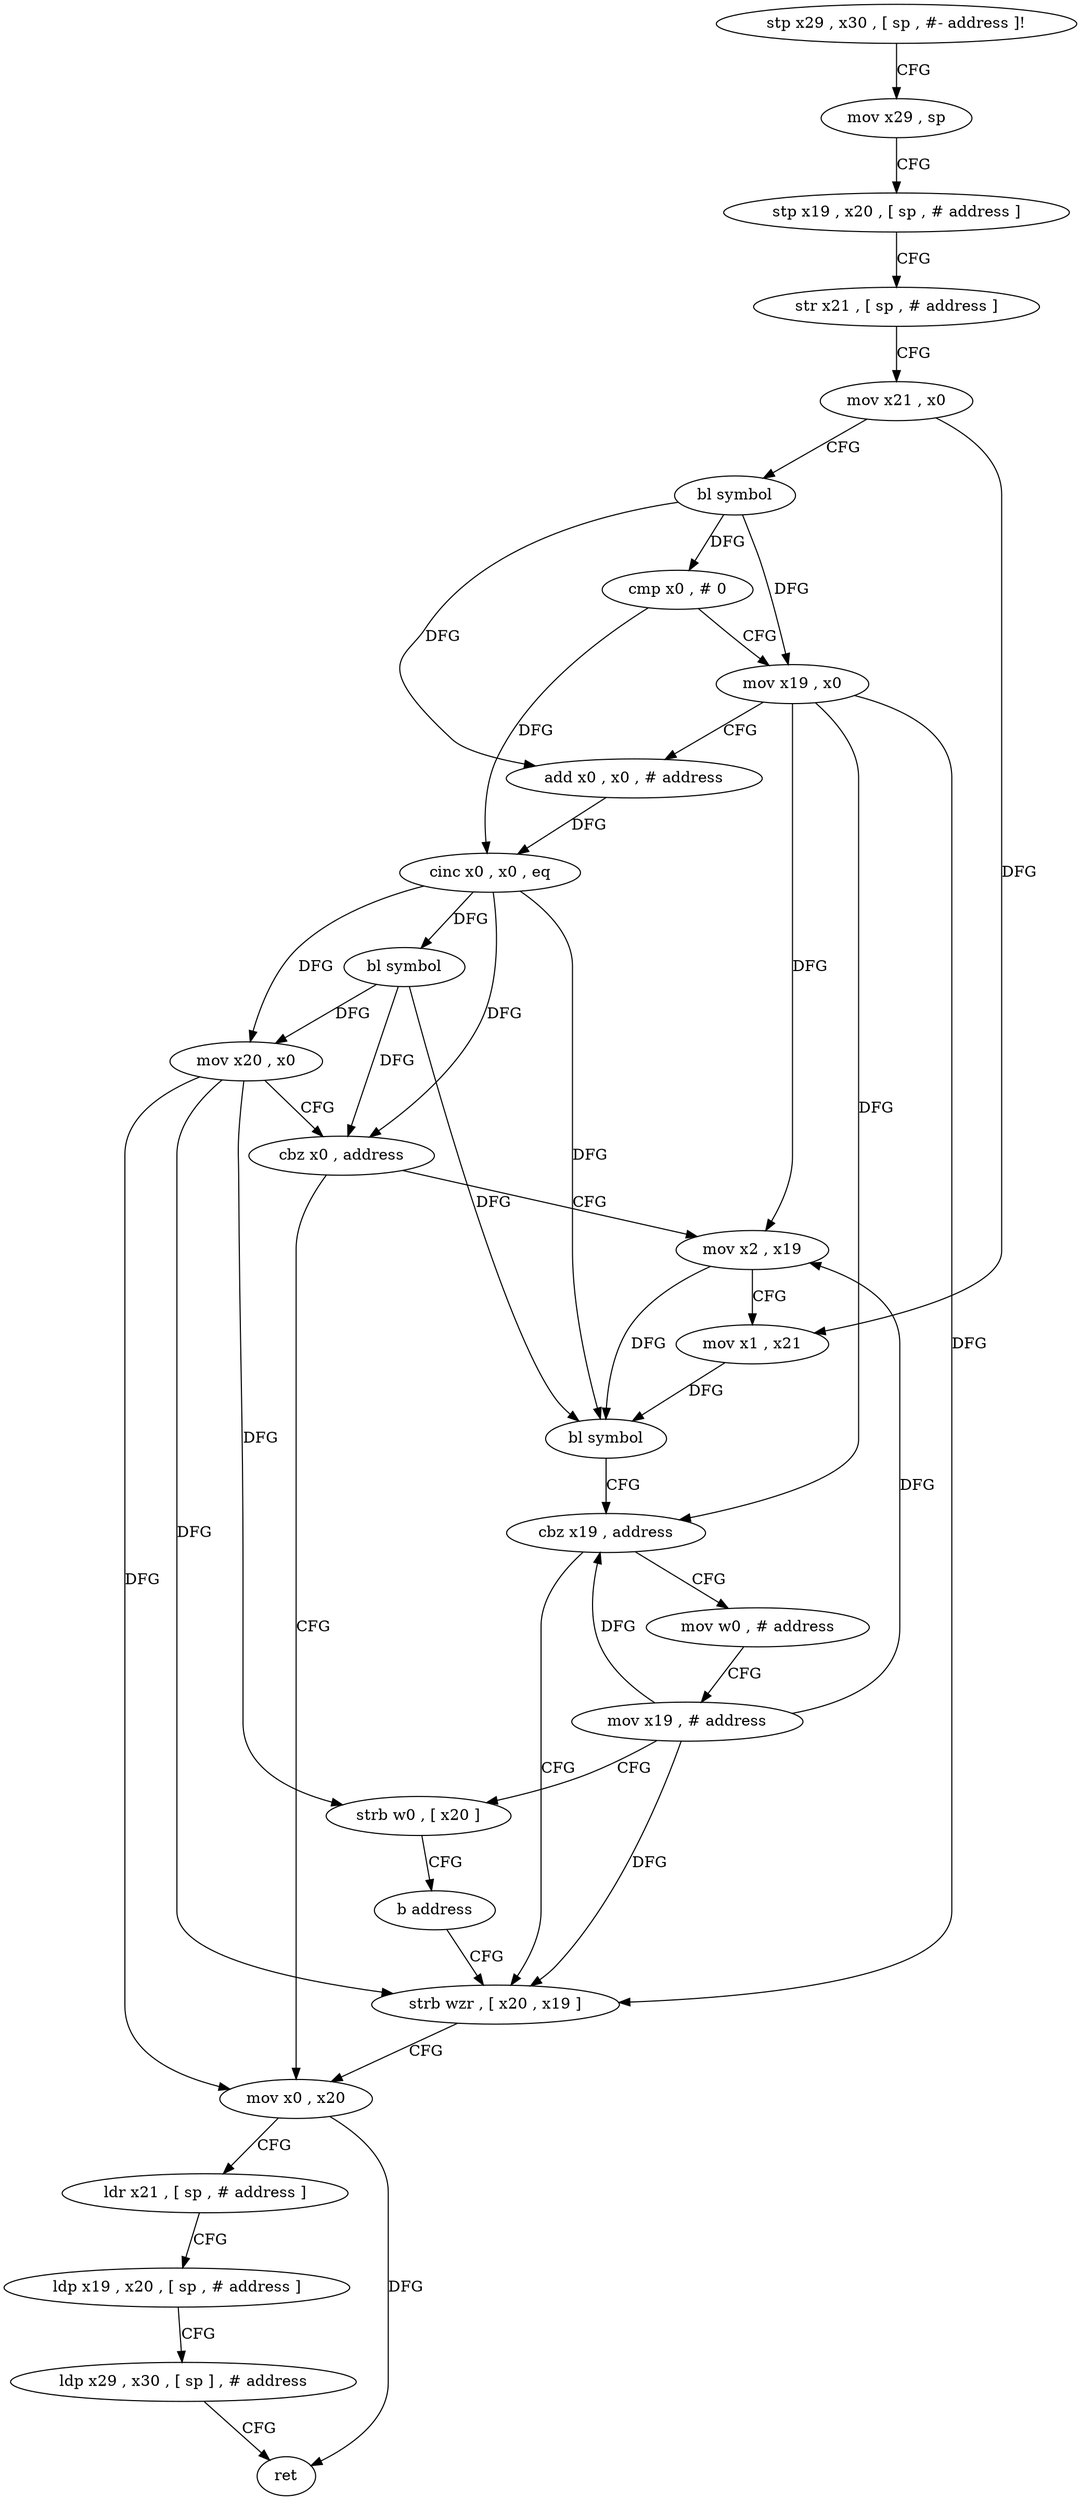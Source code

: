 digraph "func" {
"4271712" [label = "stp x29 , x30 , [ sp , #- address ]!" ]
"4271716" [label = "mov x29 , sp" ]
"4271720" [label = "stp x19 , x20 , [ sp , # address ]" ]
"4271724" [label = "str x21 , [ sp , # address ]" ]
"4271728" [label = "mov x21 , x0" ]
"4271732" [label = "bl symbol" ]
"4271736" [label = "cmp x0 , # 0" ]
"4271740" [label = "mov x19 , x0" ]
"4271744" [label = "add x0 , x0 , # address" ]
"4271748" [label = "cinc x0 , x0 , eq" ]
"4271752" [label = "bl symbol" ]
"4271756" [label = "mov x20 , x0" ]
"4271760" [label = "cbz x0 , address" ]
"4271784" [label = "mov x0 , x20" ]
"4271764" [label = "mov x2 , x19" ]
"4271788" [label = "ldr x21 , [ sp , # address ]" ]
"4271792" [label = "ldp x19 , x20 , [ sp , # address ]" ]
"4271796" [label = "ldp x29 , x30 , [ sp ] , # address" ]
"4271800" [label = "ret" ]
"4271768" [label = "mov x1 , x21" ]
"4271772" [label = "bl symbol" ]
"4271776" [label = "cbz x19 , address" ]
"4271808" [label = "mov w0 , # address" ]
"4271780" [label = "strb wzr , [ x20 , x19 ]" ]
"4271812" [label = "mov x19 , # address" ]
"4271816" [label = "strb w0 , [ x20 ]" ]
"4271820" [label = "b address" ]
"4271712" -> "4271716" [ label = "CFG" ]
"4271716" -> "4271720" [ label = "CFG" ]
"4271720" -> "4271724" [ label = "CFG" ]
"4271724" -> "4271728" [ label = "CFG" ]
"4271728" -> "4271732" [ label = "CFG" ]
"4271728" -> "4271768" [ label = "DFG" ]
"4271732" -> "4271736" [ label = "DFG" ]
"4271732" -> "4271740" [ label = "DFG" ]
"4271732" -> "4271744" [ label = "DFG" ]
"4271736" -> "4271740" [ label = "CFG" ]
"4271736" -> "4271748" [ label = "DFG" ]
"4271740" -> "4271744" [ label = "CFG" ]
"4271740" -> "4271764" [ label = "DFG" ]
"4271740" -> "4271776" [ label = "DFG" ]
"4271740" -> "4271780" [ label = "DFG" ]
"4271744" -> "4271748" [ label = "DFG" ]
"4271748" -> "4271752" [ label = "DFG" ]
"4271748" -> "4271756" [ label = "DFG" ]
"4271748" -> "4271760" [ label = "DFG" ]
"4271748" -> "4271772" [ label = "DFG" ]
"4271752" -> "4271756" [ label = "DFG" ]
"4271752" -> "4271760" [ label = "DFG" ]
"4271752" -> "4271772" [ label = "DFG" ]
"4271756" -> "4271760" [ label = "CFG" ]
"4271756" -> "4271784" [ label = "DFG" ]
"4271756" -> "4271816" [ label = "DFG" ]
"4271756" -> "4271780" [ label = "DFG" ]
"4271760" -> "4271784" [ label = "CFG" ]
"4271760" -> "4271764" [ label = "CFG" ]
"4271784" -> "4271788" [ label = "CFG" ]
"4271784" -> "4271800" [ label = "DFG" ]
"4271764" -> "4271768" [ label = "CFG" ]
"4271764" -> "4271772" [ label = "DFG" ]
"4271788" -> "4271792" [ label = "CFG" ]
"4271792" -> "4271796" [ label = "CFG" ]
"4271796" -> "4271800" [ label = "CFG" ]
"4271768" -> "4271772" [ label = "DFG" ]
"4271772" -> "4271776" [ label = "CFG" ]
"4271776" -> "4271808" [ label = "CFG" ]
"4271776" -> "4271780" [ label = "CFG" ]
"4271808" -> "4271812" [ label = "CFG" ]
"4271780" -> "4271784" [ label = "CFG" ]
"4271812" -> "4271816" [ label = "CFG" ]
"4271812" -> "4271764" [ label = "DFG" ]
"4271812" -> "4271776" [ label = "DFG" ]
"4271812" -> "4271780" [ label = "DFG" ]
"4271816" -> "4271820" [ label = "CFG" ]
"4271820" -> "4271780" [ label = "CFG" ]
}
